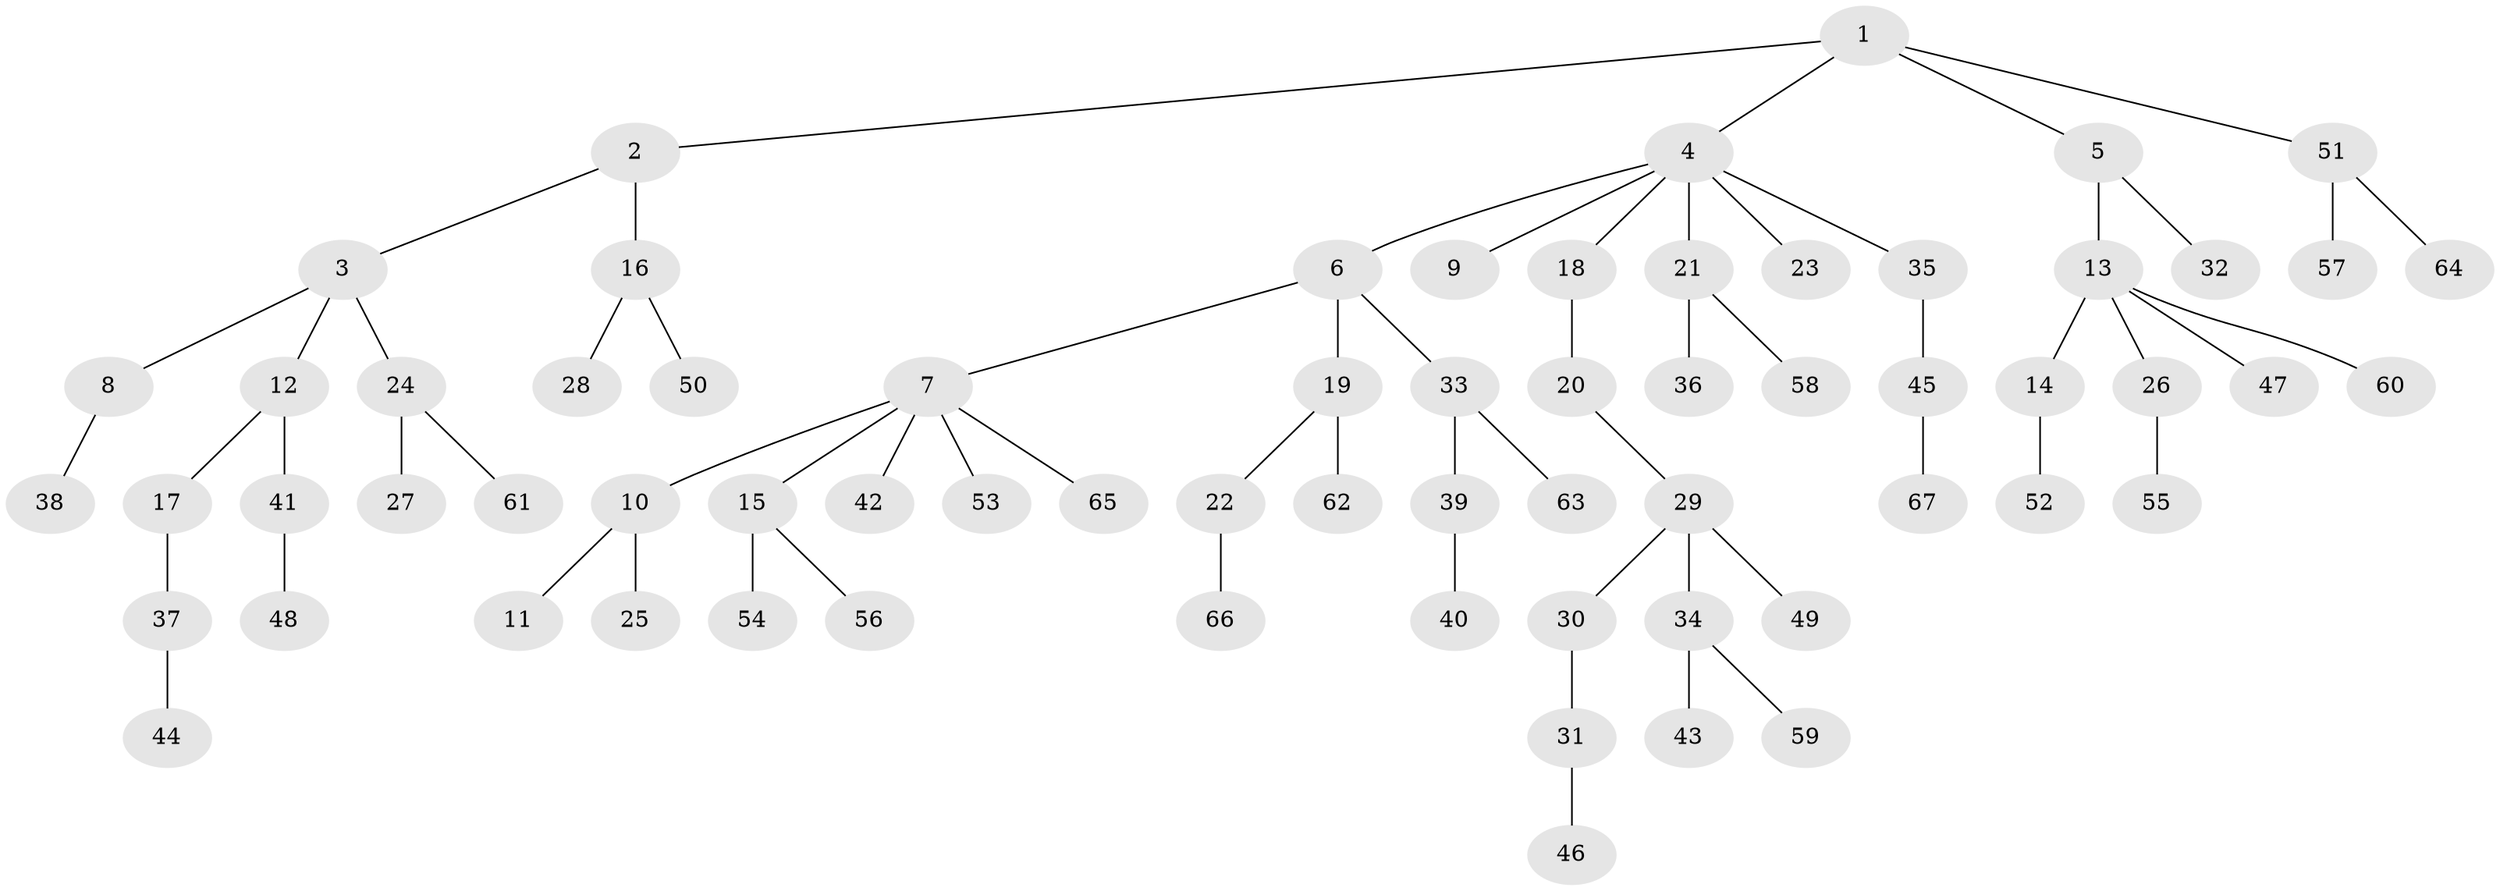 // Generated by graph-tools (version 1.1) at 2025/11/02/27/25 16:11:26]
// undirected, 67 vertices, 66 edges
graph export_dot {
graph [start="1"]
  node [color=gray90,style=filled];
  1;
  2;
  3;
  4;
  5;
  6;
  7;
  8;
  9;
  10;
  11;
  12;
  13;
  14;
  15;
  16;
  17;
  18;
  19;
  20;
  21;
  22;
  23;
  24;
  25;
  26;
  27;
  28;
  29;
  30;
  31;
  32;
  33;
  34;
  35;
  36;
  37;
  38;
  39;
  40;
  41;
  42;
  43;
  44;
  45;
  46;
  47;
  48;
  49;
  50;
  51;
  52;
  53;
  54;
  55;
  56;
  57;
  58;
  59;
  60;
  61;
  62;
  63;
  64;
  65;
  66;
  67;
  1 -- 2;
  1 -- 4;
  1 -- 5;
  1 -- 51;
  2 -- 3;
  2 -- 16;
  3 -- 8;
  3 -- 12;
  3 -- 24;
  4 -- 6;
  4 -- 9;
  4 -- 18;
  4 -- 21;
  4 -- 23;
  4 -- 35;
  5 -- 13;
  5 -- 32;
  6 -- 7;
  6 -- 19;
  6 -- 33;
  7 -- 10;
  7 -- 15;
  7 -- 42;
  7 -- 53;
  7 -- 65;
  8 -- 38;
  10 -- 11;
  10 -- 25;
  12 -- 17;
  12 -- 41;
  13 -- 14;
  13 -- 26;
  13 -- 47;
  13 -- 60;
  14 -- 52;
  15 -- 54;
  15 -- 56;
  16 -- 28;
  16 -- 50;
  17 -- 37;
  18 -- 20;
  19 -- 22;
  19 -- 62;
  20 -- 29;
  21 -- 36;
  21 -- 58;
  22 -- 66;
  24 -- 27;
  24 -- 61;
  26 -- 55;
  29 -- 30;
  29 -- 34;
  29 -- 49;
  30 -- 31;
  31 -- 46;
  33 -- 39;
  33 -- 63;
  34 -- 43;
  34 -- 59;
  35 -- 45;
  37 -- 44;
  39 -- 40;
  41 -- 48;
  45 -- 67;
  51 -- 57;
  51 -- 64;
}
